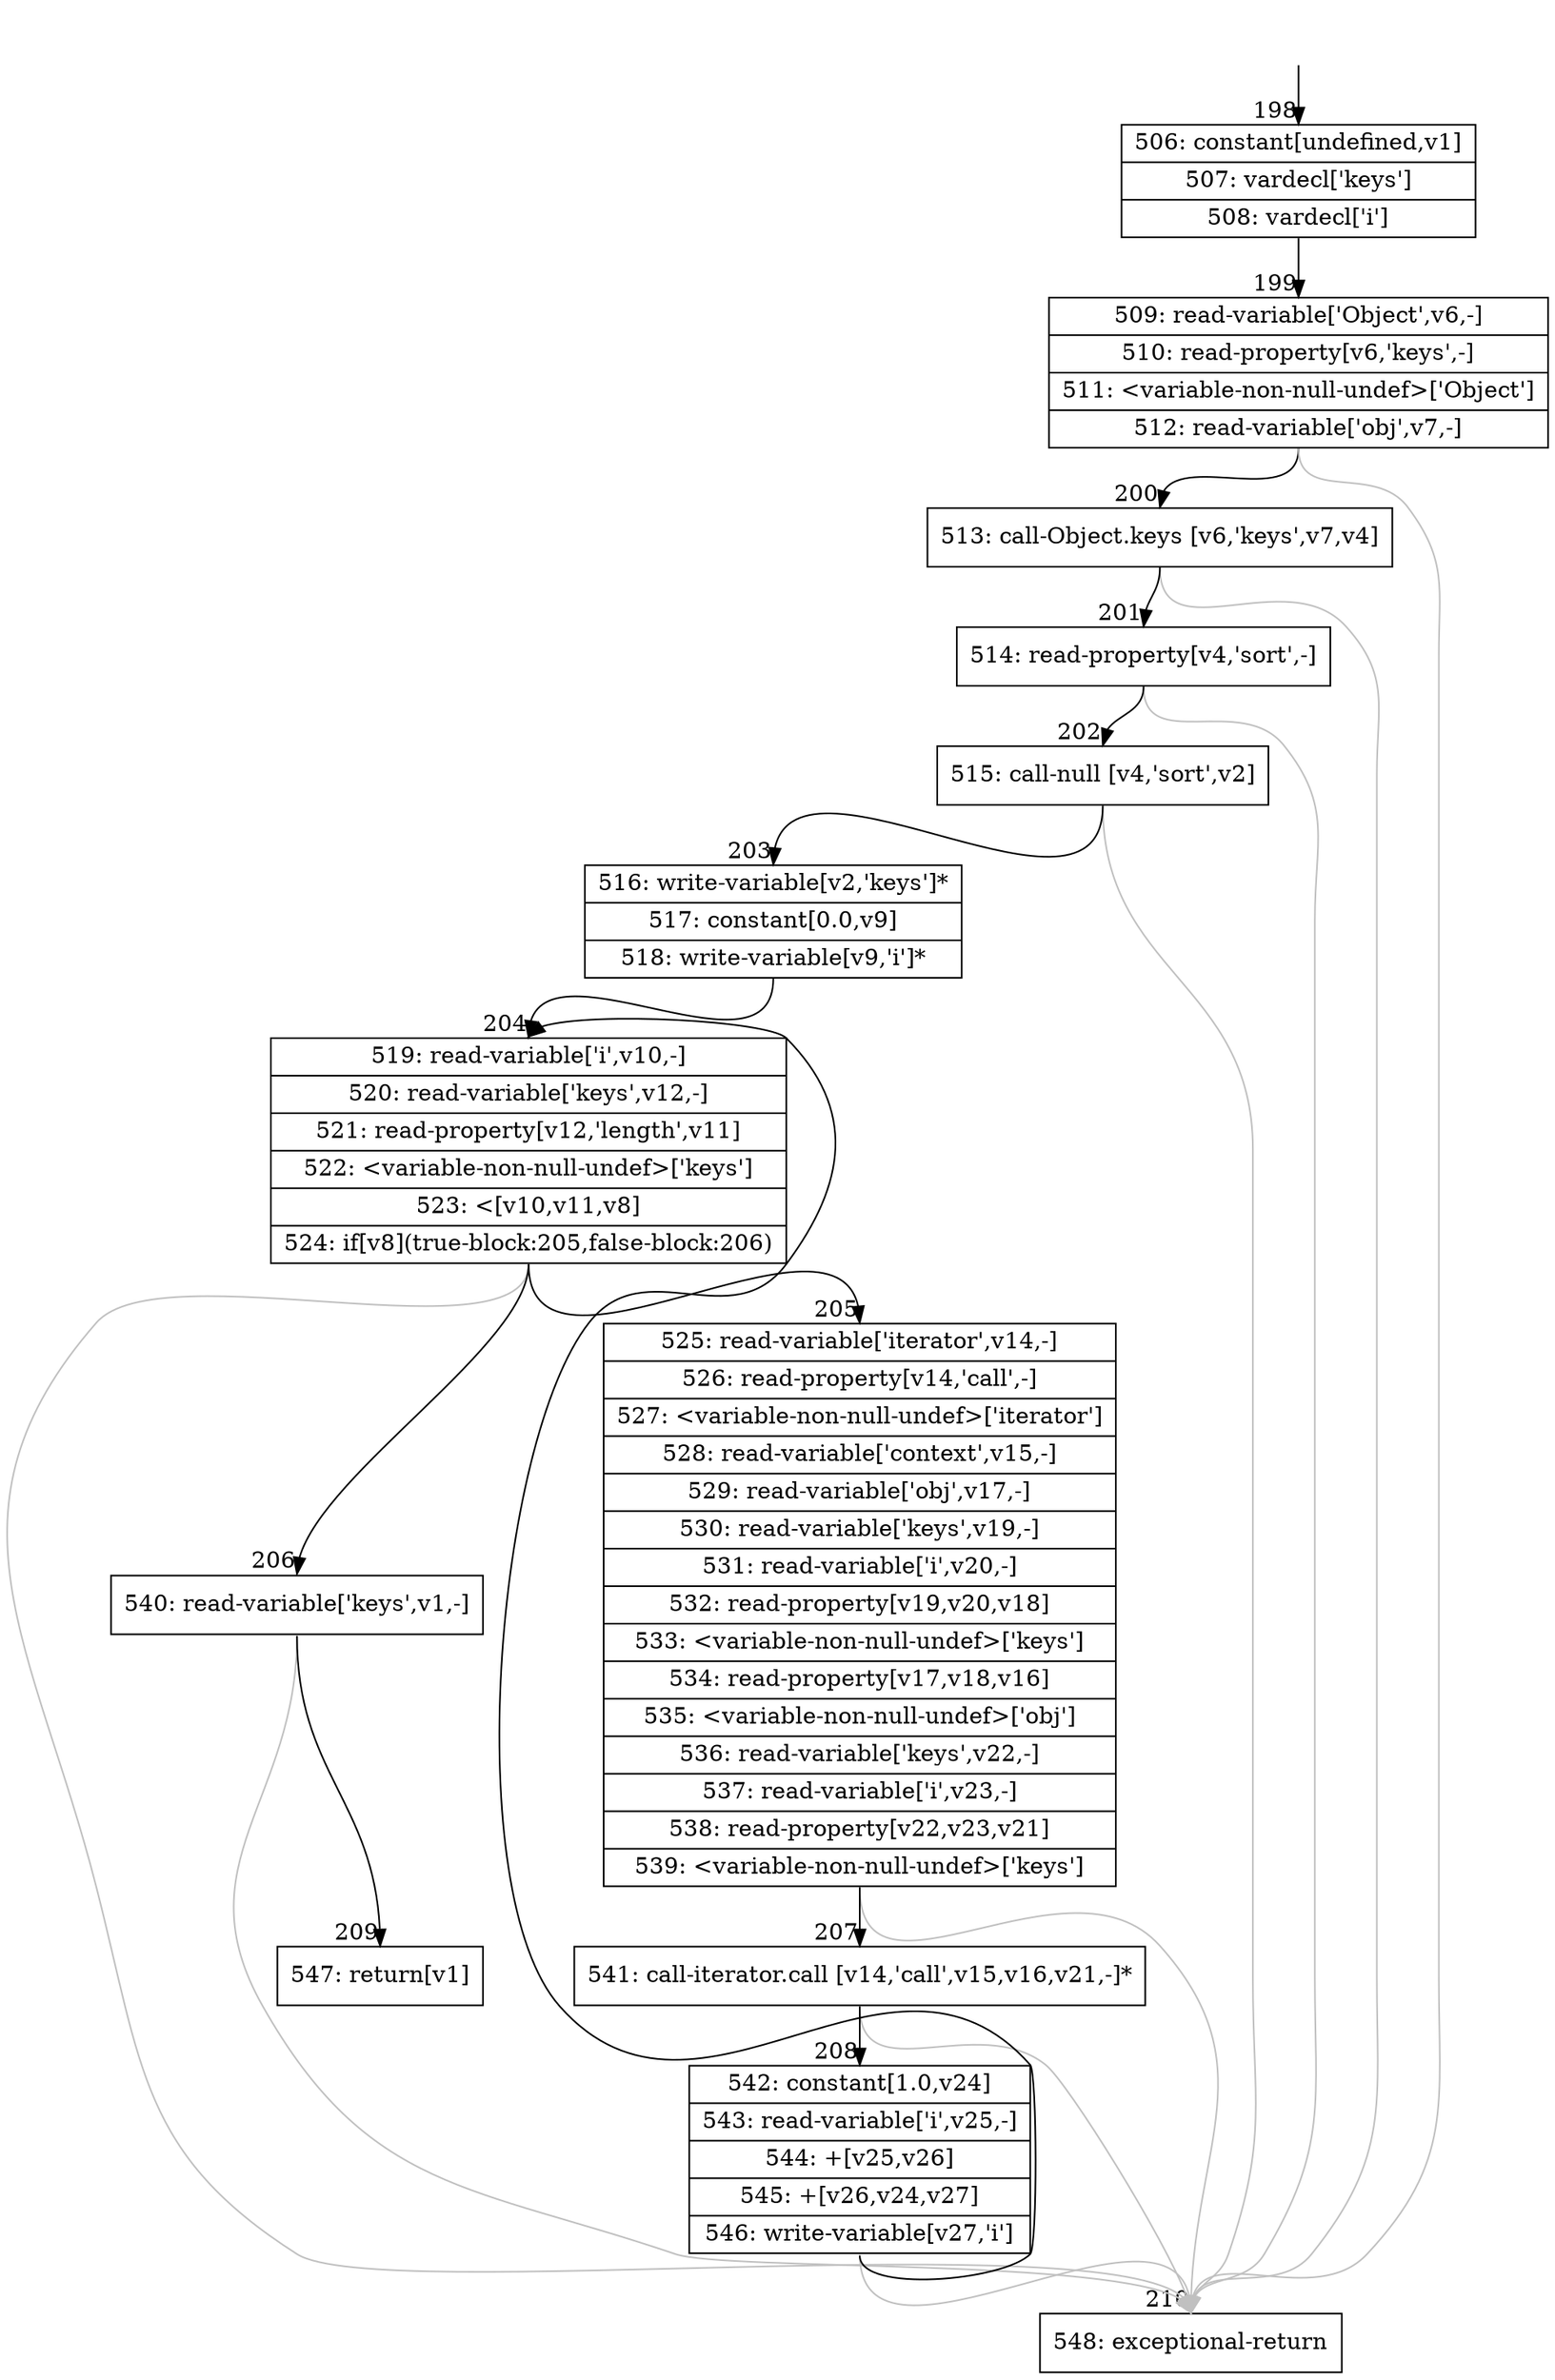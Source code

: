 digraph {
rankdir="TD"
BB_entry13[shape=none,label=""];
BB_entry13 -> BB198 [tailport=s, headport=n, headlabel="    198"]
BB198 [shape=record label="{506: constant[undefined,v1]|507: vardecl['keys']|508: vardecl['i']}" ] 
BB198 -> BB199 [tailport=s, headport=n, headlabel="      199"]
BB199 [shape=record label="{509: read-variable['Object',v6,-]|510: read-property[v6,'keys',-]|511: \<variable-non-null-undef\>['Object']|512: read-variable['obj',v7,-]}" ] 
BB199 -> BB200 [tailport=s, headport=n, headlabel="      200"]
BB199 -> BB210 [tailport=s, headport=n, color=gray, headlabel="      210"]
BB200 [shape=record label="{513: call-Object.keys [v6,'keys',v7,v4]}" ] 
BB200 -> BB201 [tailport=s, headport=n, headlabel="      201"]
BB200 -> BB210 [tailport=s, headport=n, color=gray]
BB201 [shape=record label="{514: read-property[v4,'sort',-]}" ] 
BB201 -> BB202 [tailport=s, headport=n, headlabel="      202"]
BB201 -> BB210 [tailport=s, headport=n, color=gray]
BB202 [shape=record label="{515: call-null [v4,'sort',v2]}" ] 
BB202 -> BB203 [tailport=s, headport=n, headlabel="      203"]
BB202 -> BB210 [tailport=s, headport=n, color=gray]
BB203 [shape=record label="{516: write-variable[v2,'keys']*|517: constant[0.0,v9]|518: write-variable[v9,'i']*}" ] 
BB203 -> BB204 [tailport=s, headport=n, headlabel="      204"]
BB204 [shape=record label="{519: read-variable['i',v10,-]|520: read-variable['keys',v12,-]|521: read-property[v12,'length',v11]|522: \<variable-non-null-undef\>['keys']|523: \<[v10,v11,v8]|524: if[v8](true-block:205,false-block:206)}" ] 
BB204 -> BB205 [tailport=s, headport=n, headlabel="      205"]
BB204 -> BB206 [tailport=s, headport=n, headlabel="      206"]
BB204 -> BB210 [tailport=s, headport=n, color=gray]
BB205 [shape=record label="{525: read-variable['iterator',v14,-]|526: read-property[v14,'call',-]|527: \<variable-non-null-undef\>['iterator']|528: read-variable['context',v15,-]|529: read-variable['obj',v17,-]|530: read-variable['keys',v19,-]|531: read-variable['i',v20,-]|532: read-property[v19,v20,v18]|533: \<variable-non-null-undef\>['keys']|534: read-property[v17,v18,v16]|535: \<variable-non-null-undef\>['obj']|536: read-variable['keys',v22,-]|537: read-variable['i',v23,-]|538: read-property[v22,v23,v21]|539: \<variable-non-null-undef\>['keys']}" ] 
BB205 -> BB207 [tailport=s, headport=n, headlabel="      207"]
BB205 -> BB210 [tailport=s, headport=n, color=gray]
BB206 [shape=record label="{540: read-variable['keys',v1,-]}" ] 
BB206 -> BB209 [tailport=s, headport=n, headlabel="      209"]
BB206 -> BB210 [tailport=s, headport=n, color=gray]
BB207 [shape=record label="{541: call-iterator.call [v14,'call',v15,v16,v21,-]*}" ] 
BB207 -> BB208 [tailport=s, headport=n, headlabel="      208"]
BB207 -> BB210 [tailport=s, headport=n, color=gray]
BB208 [shape=record label="{542: constant[1.0,v24]|543: read-variable['i',v25,-]|544: +[v25,v26]|545: +[v26,v24,v27]|546: write-variable[v27,'i']}" ] 
BB208 -> BB204 [tailport=s, headport=n]
BB208 -> BB210 [tailport=s, headport=n, color=gray]
BB209 [shape=record label="{547: return[v1]}" ] 
BB210 [shape=record label="{548: exceptional-return}" ] 
//#$~ 370
}

